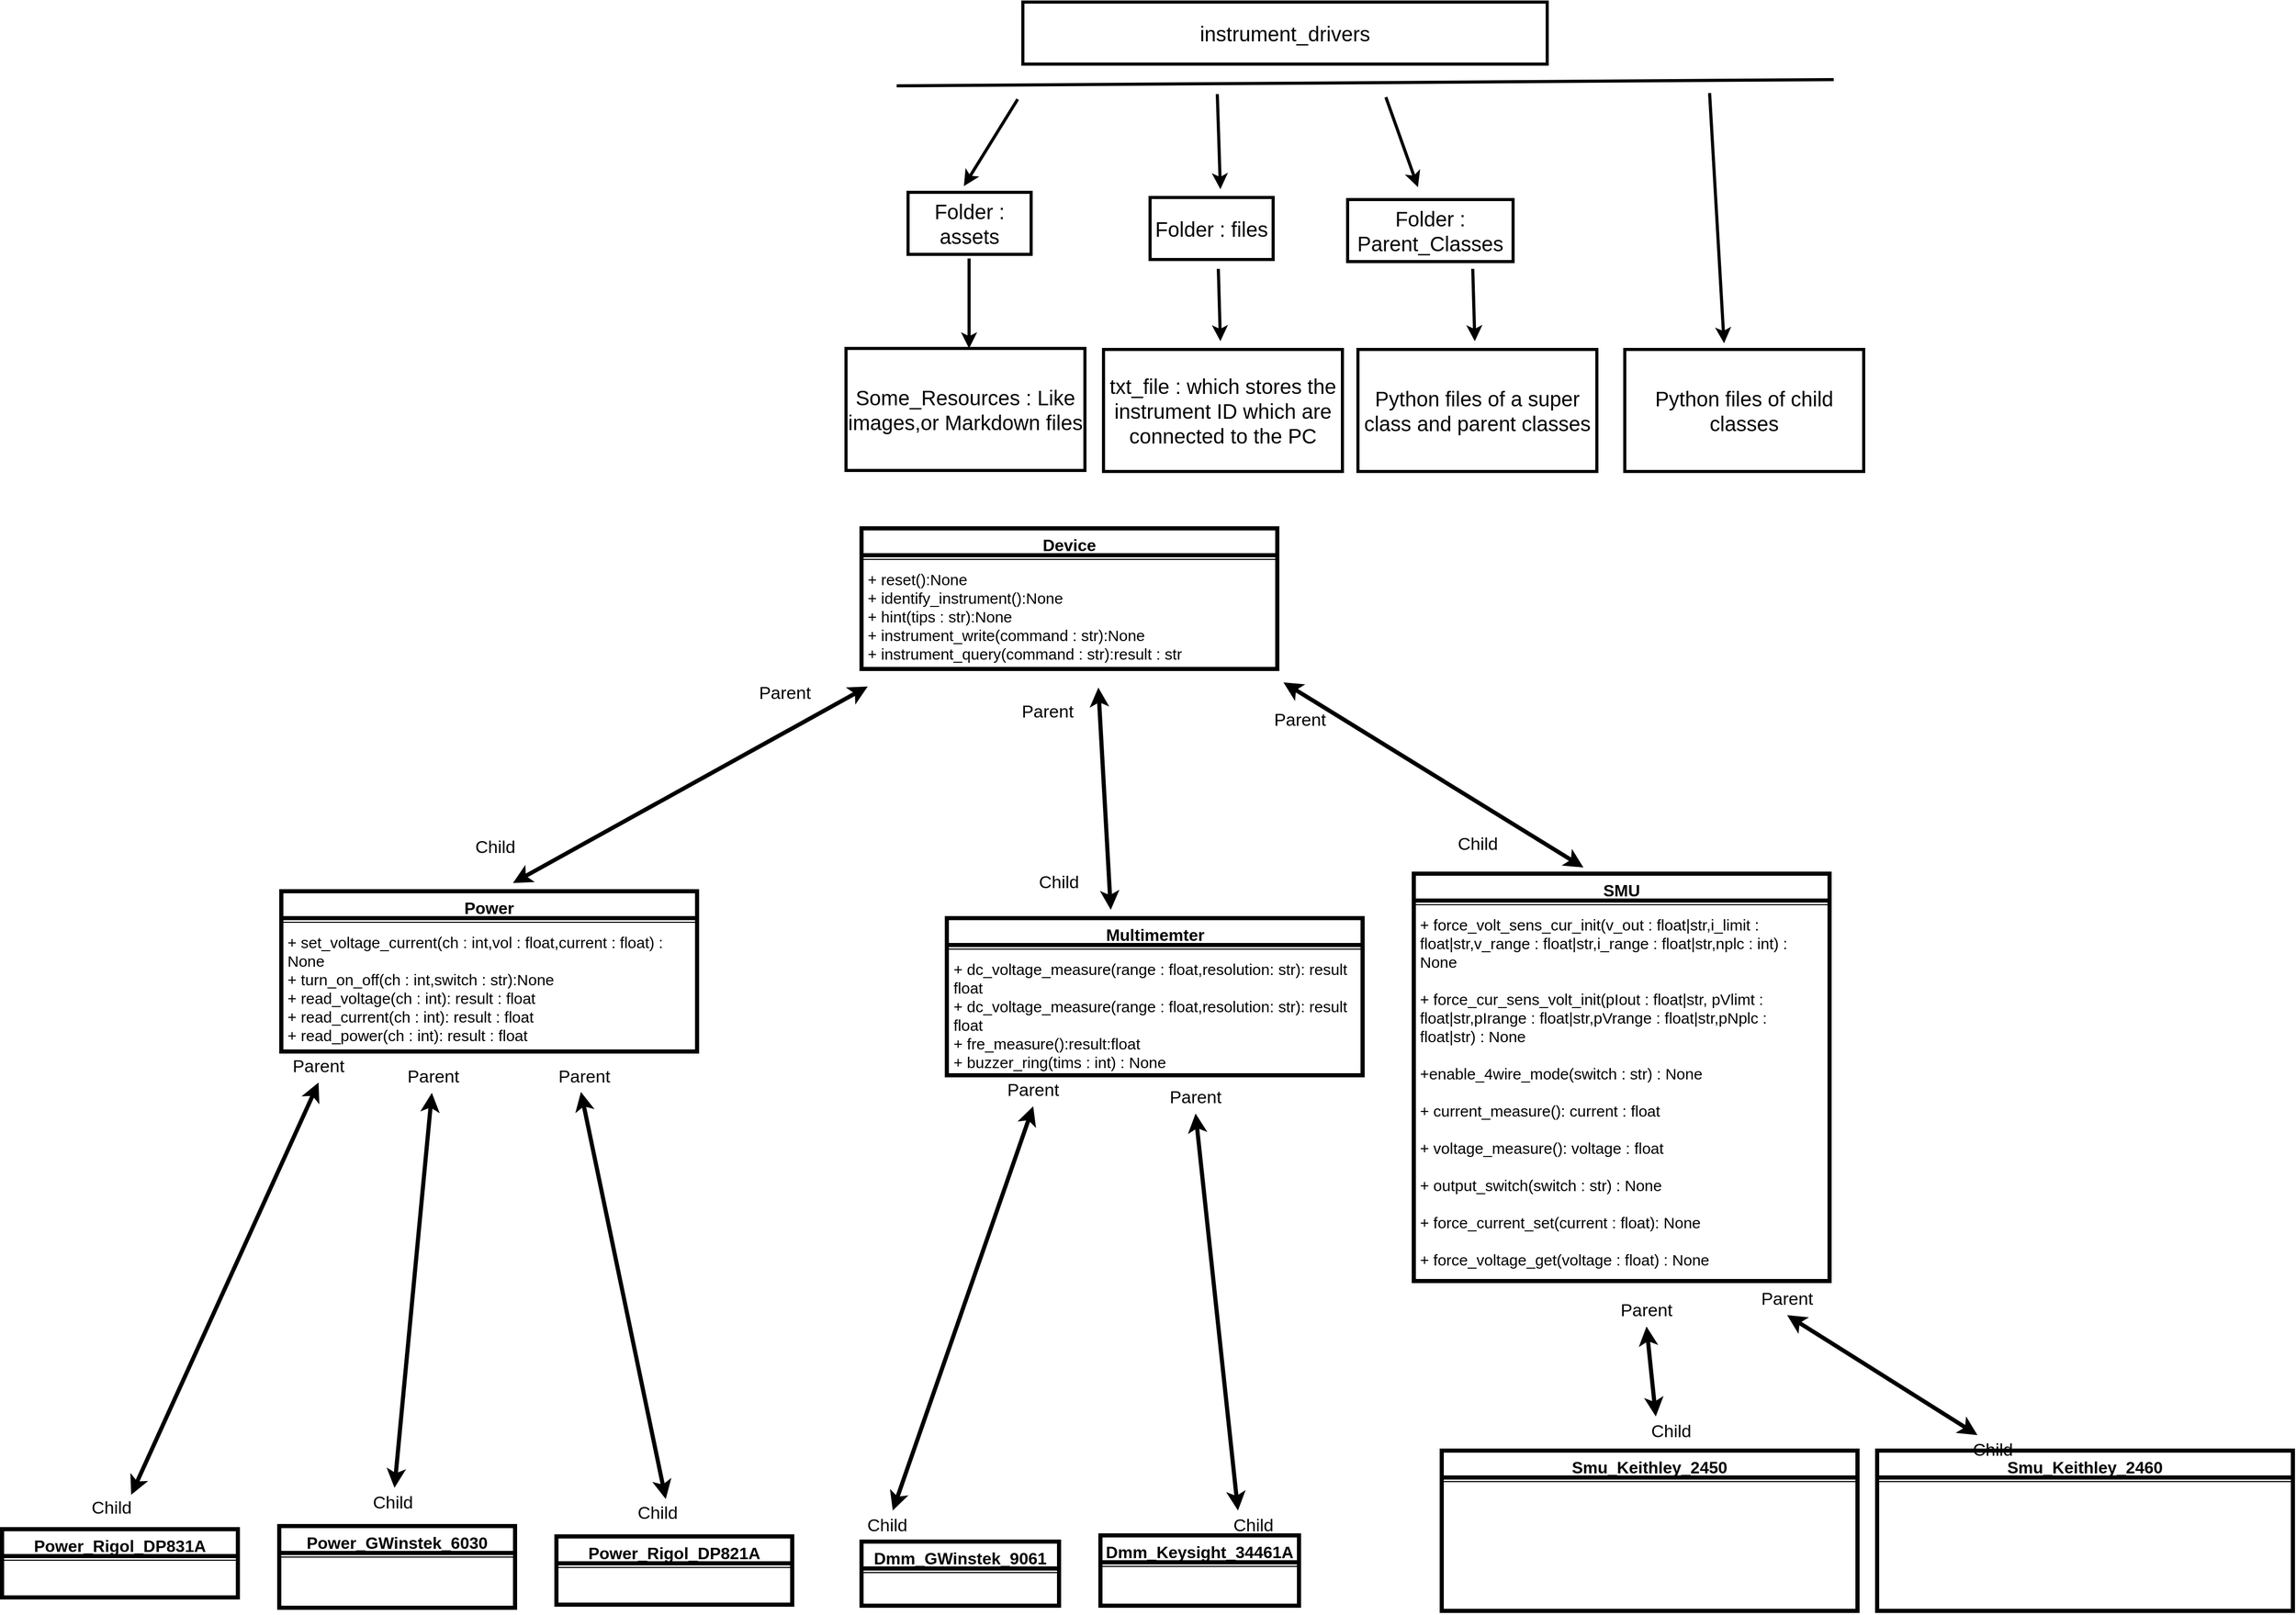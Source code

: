 <mxfile version="26.2.14">
  <diagram name="第 1 页" id="j7guY7xmE5RU9V2KTxUQ">
    <mxGraphModel dx="2550" dy="309" grid="0" gridSize="10" guides="1" tooltips="1" connect="1" arrows="1" fold="1" page="0" pageScale="1" pageWidth="827" pageHeight="1169" math="0" shadow="0">
      <root>
        <mxCell id="0" />
        <mxCell id="1" parent="0" />
        <mxCell id="foVSmTR7K0I8WXHdZ0a5-7" value="" style="endArrow=classic;html=1;rounded=0;strokeWidth=3;" parent="1" edge="1">
          <mxGeometry width="50" height="50" relative="1" as="geometry">
            <mxPoint x="121" y="576" as="sourcePoint" />
            <mxPoint x="69" y="660" as="targetPoint" />
          </mxGeometry>
        </mxCell>
        <mxCell id="foVSmTR7K0I8WXHdZ0a5-8" value="" style="endArrow=none;html=1;rounded=0;strokeWidth=3;" parent="1" edge="1">
          <mxGeometry width="50" height="50" relative="1" as="geometry">
            <mxPoint x="4" y="563" as="sourcePoint" />
            <mxPoint x="910" y="557" as="targetPoint" />
          </mxGeometry>
        </mxCell>
        <mxCell id="foVSmTR7K0I8WXHdZ0a5-10" value="Folder : assets" style="rounded=0;whiteSpace=wrap;html=1;fontSize=20;strokeWidth=3;" parent="1" vertex="1">
          <mxGeometry x="15" y="666" width="119" height="60" as="geometry" />
        </mxCell>
        <mxCell id="foVSmTR7K0I8WXHdZ0a5-11" value="" style="endArrow=classic;html=1;rounded=0;strokeWidth=3;" parent="1" edge="1">
          <mxGeometry width="50" height="50" relative="1" as="geometry">
            <mxPoint x="314" y="571" as="sourcePoint" />
            <mxPoint x="317" y="663" as="targetPoint" />
          </mxGeometry>
        </mxCell>
        <mxCell id="foVSmTR7K0I8WXHdZ0a5-12" value="Folder : files" style="rounded=0;whiteSpace=wrap;html=1;fontSize=20;strokeWidth=3;" parent="1" vertex="1">
          <mxGeometry x="249" y="671" width="119" height="60" as="geometry" />
        </mxCell>
        <mxCell id="foVSmTR7K0I8WXHdZ0a5-13" value="Folder : Parent_Classes" style="rounded=0;whiteSpace=wrap;html=1;fontSize=20;strokeWidth=3;" parent="1" vertex="1">
          <mxGeometry x="440" y="673" width="160" height="60" as="geometry" />
        </mxCell>
        <mxCell id="foVSmTR7K0I8WXHdZ0a5-15" value="" style="endArrow=classic;html=1;rounded=0;strokeWidth=3;" parent="1" edge="1">
          <mxGeometry width="50" height="50" relative="1" as="geometry">
            <mxPoint x="477" y="574" as="sourcePoint" />
            <mxPoint x="508" y="661" as="targetPoint" />
          </mxGeometry>
        </mxCell>
        <mxCell id="foVSmTR7K0I8WXHdZ0a5-18" value="" style="endArrow=classic;html=1;rounded=0;strokeWidth=3;" parent="1" edge="1">
          <mxGeometry width="50" height="50" relative="1" as="geometry">
            <mxPoint x="74" y="730" as="sourcePoint" />
            <mxPoint x="74" y="817" as="targetPoint" />
          </mxGeometry>
        </mxCell>
        <mxCell id="foVSmTR7K0I8WXHdZ0a5-19" value="Some_Resources : Like images,or Markdown files" style="rounded=0;whiteSpace=wrap;html=1;fontSize=20;strokeWidth=3;" parent="1" vertex="1">
          <mxGeometry x="-45" y="817" width="231" height="118" as="geometry" />
        </mxCell>
        <mxCell id="foVSmTR7K0I8WXHdZ0a5-20" value="" style="endArrow=classic;html=1;rounded=0;strokeWidth=3;" parent="1" edge="1">
          <mxGeometry width="50" height="50" relative="1" as="geometry">
            <mxPoint x="315" y="740" as="sourcePoint" />
            <mxPoint x="317" y="810" as="targetPoint" />
          </mxGeometry>
        </mxCell>
        <mxCell id="foVSmTR7K0I8WXHdZ0a5-21" value="txt_file : which stores the instrument ID which are connected to the PC" style="rounded=0;whiteSpace=wrap;html=1;fontSize=20;strokeWidth=3;" parent="1" vertex="1">
          <mxGeometry x="204" y="818" width="231" height="118" as="geometry" />
        </mxCell>
        <mxCell id="foVSmTR7K0I8WXHdZ0a5-22" value="" style="endArrow=classic;html=1;rounded=0;strokeWidth=3;" parent="1" edge="1">
          <mxGeometry width="50" height="50" relative="1" as="geometry">
            <mxPoint x="561" y="740" as="sourcePoint" />
            <mxPoint x="563" y="810" as="targetPoint" />
          </mxGeometry>
        </mxCell>
        <mxCell id="foVSmTR7K0I8WXHdZ0a5-23" value="Python files of a super class and parent classes" style="rounded=0;whiteSpace=wrap;html=1;fontSize=20;strokeWidth=3;" parent="1" vertex="1">
          <mxGeometry x="450" y="818" width="231" height="118" as="geometry" />
        </mxCell>
        <mxCell id="foVSmTR7K0I8WXHdZ0a5-25" value="" style="endArrow=classic;html=1;rounded=0;strokeWidth=3;" parent="1" edge="1">
          <mxGeometry width="50" height="50" relative="1" as="geometry">
            <mxPoint x="790" y="570" as="sourcePoint" />
            <mxPoint x="804" y="812" as="targetPoint" />
          </mxGeometry>
        </mxCell>
        <mxCell id="foVSmTR7K0I8WXHdZ0a5-26" value="Python files of child classes" style="rounded=0;whiteSpace=wrap;html=1;fontSize=20;strokeWidth=3;" parent="1" vertex="1">
          <mxGeometry x="708" y="818" width="231" height="118" as="geometry" />
        </mxCell>
        <mxCell id="foVSmTR7K0I8WXHdZ0a5-27" value="&lt;span style=&quot;font-size: 20px;&quot;&gt;instrument_drivers&lt;/span&gt;" style="rounded=0;whiteSpace=wrap;html=1;strokeWidth=3;" parent="1" vertex="1">
          <mxGeometry x="126" y="482" width="507" height="60" as="geometry" />
        </mxCell>
        <mxCell id="foVSmTR7K0I8WXHdZ0a5-28" value="Device" style="swimlane;fontStyle=1;align=center;verticalAlign=top;childLayout=stackLayout;horizontal=1;startSize=26;horizontalStack=0;resizeParent=1;resizeParentMax=0;resizeLast=0;collapsible=1;marginBottom=0;whiteSpace=wrap;html=1;strokeWidth=4;fontSize=16;" parent="1" vertex="1">
          <mxGeometry x="-30" y="991" width="402" height="136" as="geometry" />
        </mxCell>
        <mxCell id="foVSmTR7K0I8WXHdZ0a5-30" value="" style="line;strokeWidth=1;fillColor=none;align=left;verticalAlign=middle;spacingTop=-1;spacingLeft=3;spacingRight=3;rotatable=0;labelPosition=right;points=[];portConstraint=eastwest;strokeColor=inherit;" parent="foVSmTR7K0I8WXHdZ0a5-28" vertex="1">
          <mxGeometry y="26" width="402" height="8" as="geometry" />
        </mxCell>
        <mxCell id="foVSmTR7K0I8WXHdZ0a5-31" value="&lt;span style=&quot;font-size: 15px;&quot;&gt;+ reset():None&lt;/span&gt;&lt;div&gt;&lt;span style=&quot;font-size: 15px;&quot;&gt;+ identify_instrument():None&lt;/span&gt;&lt;/div&gt;&lt;div&gt;&lt;span style=&quot;font-size: 15px;&quot;&gt;+ hint(tips : str):None&lt;/span&gt;&lt;/div&gt;&lt;div&gt;&lt;span style=&quot;font-size: 15px;&quot;&gt;+ instrument_write(command : str):None&lt;/span&gt;&lt;/div&gt;&lt;div&gt;&lt;span style=&quot;font-size: 15px;&quot;&gt;+ instrument_query(command : str):result : str&lt;/span&gt;&lt;/div&gt;&lt;div&gt;&lt;span style=&quot;font-size: 15px;&quot;&gt;&lt;br&gt;&lt;/span&gt;&lt;/div&gt;" style="text;strokeColor=none;fillColor=none;align=left;verticalAlign=top;spacingLeft=4;spacingRight=4;overflow=hidden;rotatable=0;points=[[0,0.5],[1,0.5]];portConstraint=eastwest;whiteSpace=wrap;html=1;" parent="foVSmTR7K0I8WXHdZ0a5-28" vertex="1">
          <mxGeometry y="34" width="402" height="102" as="geometry" />
        </mxCell>
        <mxCell id="foVSmTR7K0I8WXHdZ0a5-40" value="Multimemter" style="swimlane;fontStyle=1;align=center;verticalAlign=top;childLayout=stackLayout;horizontal=1;startSize=26;horizontalStack=0;resizeParent=1;resizeParentMax=0;resizeLast=0;collapsible=1;marginBottom=0;whiteSpace=wrap;html=1;strokeWidth=4;fontSize=16;" parent="1" vertex="1">
          <mxGeometry x="52.5" y="1368" width="402" height="152" as="geometry">
            <mxRectangle x="52.5" y="1368" width="134" height="31" as="alternateBounds" />
          </mxGeometry>
        </mxCell>
        <mxCell id="foVSmTR7K0I8WXHdZ0a5-41" value="" style="line;strokeWidth=1;fillColor=none;align=left;verticalAlign=middle;spacingTop=-1;spacingLeft=3;spacingRight=3;rotatable=0;labelPosition=right;points=[];portConstraint=eastwest;strokeColor=inherit;" parent="foVSmTR7K0I8WXHdZ0a5-40" vertex="1">
          <mxGeometry y="26" width="402" height="8" as="geometry" />
        </mxCell>
        <mxCell id="foVSmTR7K0I8WXHdZ0a5-42" value="&lt;div&gt;&lt;span style=&quot;font-size: 15px;&quot;&gt;+ dc_voltage_measure(range : float,resolution: str): result float&lt;/span&gt;&lt;/div&gt;&lt;div&gt;&lt;span style=&quot;font-size: 15px;&quot;&gt;+ dc_voltage_measure(range : float,resolution: str): result float&lt;/span&gt;&lt;/div&gt;&lt;div&gt;&lt;span style=&quot;font-size: 15px;&quot;&gt;+ fre_measure():result:float&lt;/span&gt;&lt;/div&gt;&lt;div&gt;&lt;span style=&quot;font-size: 15px;&quot;&gt;+ buzzer_ring(tims : int) : None&lt;/span&gt;&lt;/div&gt;" style="text;strokeColor=none;fillColor=none;align=left;verticalAlign=top;spacingLeft=4;spacingRight=4;overflow=hidden;rotatable=0;points=[[0,0.5],[1,0.5]];portConstraint=eastwest;whiteSpace=wrap;html=1;" parent="foVSmTR7K0I8WXHdZ0a5-40" vertex="1">
          <mxGeometry y="34" width="402" height="118" as="geometry" />
        </mxCell>
        <mxCell id="foVSmTR7K0I8WXHdZ0a5-43" value="SMU" style="swimlane;fontStyle=1;align=center;verticalAlign=top;childLayout=stackLayout;horizontal=1;startSize=26;horizontalStack=0;resizeParent=1;resizeParentMax=0;resizeLast=0;collapsible=1;marginBottom=0;whiteSpace=wrap;html=1;strokeWidth=4;fontSize=16;" parent="1" vertex="1">
          <mxGeometry x="504" y="1325" width="402" height="394" as="geometry" />
        </mxCell>
        <mxCell id="foVSmTR7K0I8WXHdZ0a5-44" value="" style="line;strokeWidth=1;fillColor=none;align=left;verticalAlign=middle;spacingTop=-1;spacingLeft=3;spacingRight=3;rotatable=0;labelPosition=right;points=[];portConstraint=eastwest;strokeColor=inherit;" parent="foVSmTR7K0I8WXHdZ0a5-43" vertex="1">
          <mxGeometry y="26" width="402" height="8" as="geometry" />
        </mxCell>
        <mxCell id="foVSmTR7K0I8WXHdZ0a5-45" value="&lt;div&gt;&lt;span style=&quot;font-size: 15px;&quot;&gt;+ force_volt_sens_cur_init(v_out : float|str,i_limit : float|str,v_range : float|str,i_range : float|str,nplc : int) : None&lt;/span&gt;&lt;/div&gt;&lt;div&gt;&lt;span style=&quot;font-size: 15px;&quot;&gt;&lt;br&gt;&lt;/span&gt;&lt;/div&gt;&lt;div&gt;&lt;span style=&quot;font-size: 15px;&quot;&gt;+ force_cur_sens_volt_init(pIout : float|str, pVlimt : float|str,pIrange : float|str,pVrange : float|str,pNplc : float|str) : None&lt;/span&gt;&lt;/div&gt;&lt;div&gt;&lt;span style=&quot;font-size: 15px;&quot;&gt;&lt;br&gt;&lt;/span&gt;&lt;/div&gt;&lt;div&gt;&lt;span style=&quot;font-size: 15px;&quot;&gt;+enable_4wire_mode(switch : str) : None&lt;/span&gt;&lt;/div&gt;&lt;div&gt;&lt;span style=&quot;font-size: 15px;&quot;&gt;&lt;br&gt;&lt;/span&gt;&lt;/div&gt;&lt;div&gt;&lt;span style=&quot;font-size: 15px;&quot;&gt;+ current_measure(): current : float&lt;/span&gt;&lt;/div&gt;&lt;div&gt;&lt;span style=&quot;font-size: 15px;&quot;&gt;&lt;br&gt;&lt;/span&gt;&lt;/div&gt;&lt;div&gt;&lt;span style=&quot;font-size: 15px;&quot;&gt;+ voltage_measure(): voltage : float&lt;/span&gt;&lt;/div&gt;&lt;div&gt;&lt;span style=&quot;font-size: 15px;&quot;&gt;&lt;br&gt;&lt;/span&gt;&lt;/div&gt;&lt;div&gt;&lt;span style=&quot;font-size: 15px;&quot;&gt;+ output_switch(switch : str) : None&lt;/span&gt;&lt;/div&gt;&lt;div&gt;&lt;span style=&quot;font-size: 15px;&quot;&gt;&lt;br&gt;&lt;/span&gt;&lt;/div&gt;&lt;div&gt;&lt;span style=&quot;font-size: 15px;&quot;&gt;+ force_current_set(current : float): None&lt;/span&gt;&lt;/div&gt;&lt;div&gt;&lt;span style=&quot;font-size: 15px;&quot;&gt;&lt;br&gt;&lt;/span&gt;&lt;/div&gt;&lt;div&gt;&lt;span style=&quot;font-size: 15px;&quot;&gt;+ force_voltage_get(voltage : float) : None&lt;/span&gt;&lt;/div&gt;&lt;div&gt;&lt;br&gt;&lt;/div&gt;&lt;div&gt;&lt;br&gt;&lt;/div&gt;" style="text;strokeColor=none;fillColor=none;align=left;verticalAlign=top;spacingLeft=4;spacingRight=4;overflow=hidden;rotatable=0;points=[[0,0.5],[1,0.5]];portConstraint=eastwest;whiteSpace=wrap;html=1;" parent="foVSmTR7K0I8WXHdZ0a5-43" vertex="1">
          <mxGeometry y="34" width="402" height="360" as="geometry" />
        </mxCell>
        <mxCell id="foVSmTR7K0I8WXHdZ0a5-49" value="Power" style="swimlane;fontStyle=1;align=center;verticalAlign=top;childLayout=stackLayout;horizontal=1;startSize=26;horizontalStack=0;resizeParent=1;resizeParentMax=0;resizeLast=0;collapsible=1;marginBottom=0;whiteSpace=wrap;html=1;strokeWidth=4;fontSize=16;" parent="1" vertex="1">
          <mxGeometry x="-591" y="1342" width="402" height="155" as="geometry" />
        </mxCell>
        <mxCell id="foVSmTR7K0I8WXHdZ0a5-50" value="" style="line;strokeWidth=1;fillColor=none;align=left;verticalAlign=middle;spacingTop=-1;spacingLeft=3;spacingRight=3;rotatable=0;labelPosition=right;points=[];portConstraint=eastwest;strokeColor=inherit;" parent="foVSmTR7K0I8WXHdZ0a5-49" vertex="1">
          <mxGeometry y="26" width="402" height="8" as="geometry" />
        </mxCell>
        <mxCell id="foVSmTR7K0I8WXHdZ0a5-51" value="&lt;div&gt;&lt;span style=&quot;font-size: 15px;&quot;&gt;+ set_voltage_current(ch : int,vol : float,current : float) : None&lt;/span&gt;&lt;/div&gt;&lt;div&gt;&lt;span style=&quot;font-size: 15px;&quot;&gt;+ turn_on_off(ch : int,switch : str):None&lt;/span&gt;&lt;/div&gt;&lt;div&gt;&lt;span style=&quot;font-size: 15px;&quot;&gt;+ read_voltage(ch : int): result : float&lt;/span&gt;&lt;/div&gt;&lt;div&gt;&lt;span style=&quot;font-size: 15px;&quot;&gt;+ read_current(ch : int): result : float&lt;/span&gt;&lt;span style=&quot;font-size: 15px;&quot;&gt;&lt;/span&gt;&lt;/div&gt;&lt;div&gt;&lt;span style=&quot;font-size: 15px;&quot;&gt;+ read_power(ch : int): result : float&lt;/span&gt;&lt;span style=&quot;font-size: 15px;&quot;&gt;&lt;/span&gt;&lt;/div&gt;" style="text;strokeColor=none;fillColor=none;align=left;verticalAlign=top;spacingLeft=4;spacingRight=4;overflow=hidden;rotatable=0;points=[[0,0.5],[1,0.5]];portConstraint=eastwest;whiteSpace=wrap;html=1;" parent="foVSmTR7K0I8WXHdZ0a5-49" vertex="1">
          <mxGeometry y="34" width="402" height="121" as="geometry" />
        </mxCell>
        <mxCell id="foVSmTR7K0I8WXHdZ0a5-65" value="Dmm_GWinstek_9061" style="swimlane;fontStyle=1;align=center;verticalAlign=top;childLayout=stackLayout;horizontal=1;startSize=26;horizontalStack=0;resizeParent=1;resizeParentMax=0;resizeLast=0;collapsible=1;marginBottom=0;whiteSpace=wrap;html=1;strokeWidth=4;fontSize=16;" parent="1" vertex="1">
          <mxGeometry x="-30" y="1971" width="191" height="62" as="geometry" />
        </mxCell>
        <mxCell id="foVSmTR7K0I8WXHdZ0a5-66" value="" style="line;strokeWidth=1;fillColor=none;align=left;verticalAlign=middle;spacingTop=-1;spacingLeft=3;spacingRight=3;rotatable=0;labelPosition=right;points=[];portConstraint=eastwest;strokeColor=inherit;" parent="foVSmTR7K0I8WXHdZ0a5-65" vertex="1">
          <mxGeometry y="26" width="191" height="8" as="geometry" />
        </mxCell>
        <mxCell id="foVSmTR7K0I8WXHdZ0a5-67" value="&lt;div&gt;&lt;br&gt;&lt;/div&gt;" style="text;strokeColor=none;fillColor=none;align=left;verticalAlign=top;spacingLeft=4;spacingRight=4;overflow=hidden;rotatable=0;points=[[0,0.5],[1,0.5]];portConstraint=eastwest;whiteSpace=wrap;html=1;" parent="foVSmTR7K0I8WXHdZ0a5-65" vertex="1">
          <mxGeometry y="34" width="191" height="28" as="geometry" />
        </mxCell>
        <mxCell id="foVSmTR7K0I8WXHdZ0a5-71" value="" style="endArrow=classic;startArrow=classic;html=1;rounded=0;strokeWidth=4;exitX=0.814;exitY=0.058;exitDx=0;exitDy=0;exitPerimeter=0;entryX=0.5;entryY=1;entryDx=0;entryDy=0;" parent="1" edge="1" target="foVSmTR7K0I8WXHdZ0a5-72" source="foVSmTR7K0I8WXHdZ0a5-73">
          <mxGeometry width="50" height="50" relative="1" as="geometry">
            <mxPoint x="-724" y="1949" as="sourcePoint" />
            <mxPoint x="-567.02" y="1699.75" as="targetPoint" />
          </mxGeometry>
        </mxCell>
        <mxCell id="foVSmTR7K0I8WXHdZ0a5-72" value="Parent" style="text;html=1;align=center;verticalAlign=middle;whiteSpace=wrap;rounded=0;fontSize=17;" parent="1" vertex="1">
          <mxGeometry x="-585" y="1497" width="60" height="30" as="geometry" />
        </mxCell>
        <mxCell id="foVSmTR7K0I8WXHdZ0a5-73" value="Child" style="text;html=1;align=center;verticalAlign=middle;whiteSpace=wrap;rounded=0;fontSize=17;" parent="1" vertex="1">
          <mxGeometry x="-785" y="1924" width="60" height="30" as="geometry" />
        </mxCell>
        <mxCell id="foVSmTR7K0I8WXHdZ0a5-74" value="" style="endArrow=classic;startArrow=classic;html=1;rounded=0;strokeWidth=4;" parent="1" edge="1">
          <mxGeometry width="50" height="50" relative="1" as="geometry">
            <mxPoint x="211" y="1360" as="sourcePoint" />
            <mxPoint x="199" y="1145" as="targetPoint" />
          </mxGeometry>
        </mxCell>
        <mxCell id="foVSmTR7K0I8WXHdZ0a5-75" value="Parent" style="text;html=1;align=center;verticalAlign=middle;whiteSpace=wrap;rounded=0;fontSize=17;" parent="1" vertex="1">
          <mxGeometry x="120" y="1154" width="60" height="30" as="geometry" />
        </mxCell>
        <mxCell id="foVSmTR7K0I8WXHdZ0a5-76" value="Child" style="text;html=1;align=center;verticalAlign=middle;whiteSpace=wrap;rounded=0;fontSize=17;" parent="1" vertex="1">
          <mxGeometry x="131" y="1319" width="60" height="30" as="geometry" />
        </mxCell>
        <mxCell id="foVSmTR7K0I8WXHdZ0a5-77" value="" style="endArrow=classic;startArrow=classic;html=1;rounded=0;strokeWidth=4;" parent="1" edge="1">
          <mxGeometry width="50" height="50" relative="1" as="geometry">
            <mxPoint x="668" y="1319" as="sourcePoint" />
            <mxPoint x="378" y="1140" as="targetPoint" />
          </mxGeometry>
        </mxCell>
        <mxCell id="foVSmTR7K0I8WXHdZ0a5-78" value="Parent" style="text;html=1;align=center;verticalAlign=middle;whiteSpace=wrap;rounded=0;fontSize=17;" parent="1" vertex="1">
          <mxGeometry x="364" y="1162" width="60" height="30" as="geometry" />
        </mxCell>
        <mxCell id="foVSmTR7K0I8WXHdZ0a5-79" value="Child" style="text;html=1;align=center;verticalAlign=middle;whiteSpace=wrap;rounded=0;fontSize=17;" parent="1" vertex="1">
          <mxGeometry x="535.5" y="1282" width="60" height="30" as="geometry" />
        </mxCell>
        <mxCell id="foVSmTR7K0I8WXHdZ0a5-85" value="&lt;br&gt;&lt;div&gt;&lt;br&gt;&lt;/div&gt;&lt;div&gt;&lt;br&gt;&lt;/div&gt;&lt;div&gt;&lt;br&gt;&lt;/div&gt;" style="text;strokeColor=none;fillColor=none;align=left;verticalAlign=top;spacingLeft=4;spacingRight=4;overflow=hidden;rotatable=0;points=[[0,0.5],[1,0.5]];portConstraint=eastwest;whiteSpace=wrap;html=1;" parent="1" vertex="1">
          <mxGeometry x="817" y="1866" width="402" height="121" as="geometry" />
        </mxCell>
        <mxCell id="-lNWITNnVNxcYOsqwF6a-1" value="Power_GWinstek_6030" style="swimlane;fontStyle=1;align=center;verticalAlign=top;childLayout=stackLayout;horizontal=1;startSize=26;horizontalStack=0;resizeParent=1;resizeParentMax=0;resizeLast=0;collapsible=1;marginBottom=0;whiteSpace=wrap;html=1;strokeWidth=4;fontSize=16;" vertex="1" parent="1">
          <mxGeometry x="-593" y="1956" width="228" height="79" as="geometry" />
        </mxCell>
        <mxCell id="-lNWITNnVNxcYOsqwF6a-2" value="" style="line;strokeWidth=1;fillColor=none;align=left;verticalAlign=middle;spacingTop=-1;spacingLeft=3;spacingRight=3;rotatable=0;labelPosition=right;points=[];portConstraint=eastwest;strokeColor=inherit;" vertex="1" parent="-lNWITNnVNxcYOsqwF6a-1">
          <mxGeometry y="26" width="228" height="8" as="geometry" />
        </mxCell>
        <mxCell id="-lNWITNnVNxcYOsqwF6a-3" value="&lt;br&gt;&lt;div&gt;&lt;br&gt;&lt;/div&gt;&lt;div&gt;&lt;br&gt;&lt;/div&gt;&lt;div&gt;&lt;br&gt;&lt;/div&gt;" style="text;strokeColor=none;fillColor=none;align=left;verticalAlign=top;spacingLeft=4;spacingRight=4;overflow=hidden;rotatable=0;points=[[0,0.5],[1,0.5]];portConstraint=eastwest;whiteSpace=wrap;html=1;" vertex="1" parent="-lNWITNnVNxcYOsqwF6a-1">
          <mxGeometry y="34" width="228" height="45" as="geometry" />
        </mxCell>
        <mxCell id="-lNWITNnVNxcYOsqwF6a-4" value="Dmm_Keysight_34461A" style="swimlane;fontStyle=1;align=center;verticalAlign=top;childLayout=stackLayout;horizontal=1;startSize=26;horizontalStack=0;resizeParent=1;resizeParentMax=0;resizeLast=0;collapsible=1;marginBottom=0;whiteSpace=wrap;html=1;strokeWidth=4;fontSize=16;" vertex="1" parent="1">
          <mxGeometry x="201" y="1965" width="192" height="68" as="geometry" />
        </mxCell>
        <mxCell id="-lNWITNnVNxcYOsqwF6a-5" value="" style="line;strokeWidth=1;fillColor=none;align=left;verticalAlign=middle;spacingTop=-1;spacingLeft=3;spacingRight=3;rotatable=0;labelPosition=right;points=[];portConstraint=eastwest;strokeColor=inherit;" vertex="1" parent="-lNWITNnVNxcYOsqwF6a-4">
          <mxGeometry y="26" width="192" height="8" as="geometry" />
        </mxCell>
        <mxCell id="-lNWITNnVNxcYOsqwF6a-6" value="&lt;div&gt;&lt;br&gt;&lt;/div&gt;" style="text;strokeColor=none;fillColor=none;align=left;verticalAlign=top;spacingLeft=4;spacingRight=4;overflow=hidden;rotatable=0;points=[[0,0.5],[1,0.5]];portConstraint=eastwest;whiteSpace=wrap;html=1;" vertex="1" parent="-lNWITNnVNxcYOsqwF6a-4">
          <mxGeometry y="34" width="192" height="34" as="geometry" />
        </mxCell>
        <mxCell id="-lNWITNnVNxcYOsqwF6a-7" value="Power_Rigol_DP831A" style="swimlane;fontStyle=1;align=center;verticalAlign=top;childLayout=stackLayout;horizontal=1;startSize=26;horizontalStack=0;resizeParent=1;resizeParentMax=0;resizeLast=0;collapsible=1;marginBottom=0;whiteSpace=wrap;html=1;strokeWidth=4;fontSize=16;" vertex="1" parent="1">
          <mxGeometry x="-861" y="1959" width="228" height="66" as="geometry" />
        </mxCell>
        <mxCell id="-lNWITNnVNxcYOsqwF6a-8" value="" style="line;strokeWidth=1;fillColor=none;align=left;verticalAlign=middle;spacingTop=-1;spacingLeft=3;spacingRight=3;rotatable=0;labelPosition=right;points=[];portConstraint=eastwest;strokeColor=inherit;" vertex="1" parent="-lNWITNnVNxcYOsqwF6a-7">
          <mxGeometry y="26" width="228" height="8" as="geometry" />
        </mxCell>
        <mxCell id="-lNWITNnVNxcYOsqwF6a-9" value="&lt;br&gt;&lt;div&gt;&lt;br&gt;&lt;/div&gt;&lt;div&gt;&lt;br&gt;&lt;/div&gt;&lt;div&gt;&lt;br&gt;&lt;/div&gt;" style="text;strokeColor=none;fillColor=none;align=left;verticalAlign=top;spacingLeft=4;spacingRight=4;overflow=hidden;rotatable=0;points=[[0,0.5],[1,0.5]];portConstraint=eastwest;whiteSpace=wrap;html=1;" vertex="1" parent="-lNWITNnVNxcYOsqwF6a-7">
          <mxGeometry y="34" width="228" height="32" as="geometry" />
        </mxCell>
        <mxCell id="-lNWITNnVNxcYOsqwF6a-13" value="Smu_Keithley_2460" style="swimlane;fontStyle=1;align=center;verticalAlign=top;childLayout=stackLayout;horizontal=1;startSize=26;horizontalStack=0;resizeParent=1;resizeParentMax=0;resizeLast=0;collapsible=1;marginBottom=0;whiteSpace=wrap;html=1;strokeWidth=4;fontSize=16;" vertex="1" parent="1">
          <mxGeometry x="952" y="1883" width="402" height="155" as="geometry" />
        </mxCell>
        <mxCell id="-lNWITNnVNxcYOsqwF6a-14" value="" style="line;strokeWidth=1;fillColor=none;align=left;verticalAlign=middle;spacingTop=-1;spacingLeft=3;spacingRight=3;rotatable=0;labelPosition=right;points=[];portConstraint=eastwest;strokeColor=inherit;" vertex="1" parent="-lNWITNnVNxcYOsqwF6a-13">
          <mxGeometry y="26" width="402" height="8" as="geometry" />
        </mxCell>
        <mxCell id="-lNWITNnVNxcYOsqwF6a-15" value="&lt;br&gt;&lt;div&gt;&lt;br&gt;&lt;/div&gt;&lt;div&gt;&lt;br&gt;&lt;/div&gt;&lt;div&gt;&lt;br&gt;&lt;/div&gt;" style="text;strokeColor=none;fillColor=none;align=left;verticalAlign=top;spacingLeft=4;spacingRight=4;overflow=hidden;rotatable=0;points=[[0,0.5],[1,0.5]];portConstraint=eastwest;whiteSpace=wrap;html=1;" vertex="1" parent="-lNWITNnVNxcYOsqwF6a-13">
          <mxGeometry y="34" width="402" height="121" as="geometry" />
        </mxCell>
        <mxCell id="-lNWITNnVNxcYOsqwF6a-18" value="Power_Rigol_DP821A" style="swimlane;fontStyle=1;align=center;verticalAlign=top;childLayout=stackLayout;horizontal=1;startSize=26;horizontalStack=0;resizeParent=1;resizeParentMax=0;resizeLast=0;collapsible=1;marginBottom=0;whiteSpace=wrap;html=1;strokeWidth=4;fontSize=16;" vertex="1" parent="1">
          <mxGeometry x="-325" y="1966" width="228" height="66" as="geometry" />
        </mxCell>
        <mxCell id="-lNWITNnVNxcYOsqwF6a-19" value="" style="line;strokeWidth=1;fillColor=none;align=left;verticalAlign=middle;spacingTop=-1;spacingLeft=3;spacingRight=3;rotatable=0;labelPosition=right;points=[];portConstraint=eastwest;strokeColor=inherit;" vertex="1" parent="-lNWITNnVNxcYOsqwF6a-18">
          <mxGeometry y="26" width="228" height="8" as="geometry" />
        </mxCell>
        <mxCell id="-lNWITNnVNxcYOsqwF6a-20" value="&lt;br&gt;&lt;div&gt;&lt;br&gt;&lt;/div&gt;&lt;div&gt;&lt;br&gt;&lt;/div&gt;&lt;div&gt;&lt;br&gt;&lt;/div&gt;" style="text;strokeColor=none;fillColor=none;align=left;verticalAlign=top;spacingLeft=4;spacingRight=4;overflow=hidden;rotatable=0;points=[[0,0.5],[1,0.5]];portConstraint=eastwest;whiteSpace=wrap;html=1;" vertex="1" parent="-lNWITNnVNxcYOsqwF6a-18">
          <mxGeometry y="34" width="228" height="32" as="geometry" />
        </mxCell>
        <mxCell id="-lNWITNnVNxcYOsqwF6a-21" value="" style="endArrow=classic;startArrow=classic;html=1;rounded=0;strokeWidth=4;" edge="1" parent="1" source="-lNWITNnVNxcYOsqwF6a-23" target="-lNWITNnVNxcYOsqwF6a-22">
          <mxGeometry width="50" height="50" relative="1" as="geometry">
            <mxPoint x="-540" y="1953" as="sourcePoint" />
            <mxPoint x="-414" y="1807" as="targetPoint" />
          </mxGeometry>
        </mxCell>
        <mxCell id="-lNWITNnVNxcYOsqwF6a-22" value="Parent" style="text;html=1;align=center;verticalAlign=middle;whiteSpace=wrap;rounded=0;fontSize=17;" vertex="1" parent="1">
          <mxGeometry x="-474" y="1507" width="60" height="30" as="geometry" />
        </mxCell>
        <mxCell id="-lNWITNnVNxcYOsqwF6a-23" value="Child" style="text;html=1;align=center;verticalAlign=middle;whiteSpace=wrap;rounded=0;fontSize=17;" vertex="1" parent="1">
          <mxGeometry x="-513" y="1919" width="60" height="30" as="geometry" />
        </mxCell>
        <mxCell id="-lNWITNnVNxcYOsqwF6a-24" value="Child" style="text;html=1;align=center;verticalAlign=middle;whiteSpace=wrap;rounded=0;fontSize=17;" vertex="1" parent="1">
          <mxGeometry x="-257" y="1929" width="60" height="30" as="geometry" />
        </mxCell>
        <mxCell id="-lNWITNnVNxcYOsqwF6a-25" value="Parent" style="text;html=1;align=center;verticalAlign=middle;whiteSpace=wrap;rounded=0;fontSize=17;" vertex="1" parent="1">
          <mxGeometry x="-328" y="1507" width="60" height="30" as="geometry" />
        </mxCell>
        <mxCell id="-lNWITNnVNxcYOsqwF6a-26" value="" style="endArrow=classic;startArrow=classic;html=1;rounded=0;strokeWidth=4;entryX=0.445;entryY=0.97;entryDx=0;entryDy=0;entryPerimeter=0;exitX=0.629;exitY=0.028;exitDx=0;exitDy=0;exitPerimeter=0;" edge="1" parent="1" source="-lNWITNnVNxcYOsqwF6a-24" target="-lNWITNnVNxcYOsqwF6a-25">
          <mxGeometry width="50" height="50" relative="1" as="geometry">
            <mxPoint x="-239" y="1966" as="sourcePoint" />
            <mxPoint x="-266" y="1807" as="targetPoint" />
          </mxGeometry>
        </mxCell>
        <mxCell id="-lNWITNnVNxcYOsqwF6a-27" value="Child" style="text;html=1;align=center;verticalAlign=middle;whiteSpace=wrap;rounded=0;fontSize=17;" vertex="1" parent="1">
          <mxGeometry x="-414" y="1285" width="60" height="30" as="geometry" />
        </mxCell>
        <mxCell id="-lNWITNnVNxcYOsqwF6a-28" value="Parent" style="text;html=1;align=center;verticalAlign=middle;whiteSpace=wrap;rounded=0;fontSize=17;" vertex="1" parent="1">
          <mxGeometry x="-134" y="1136" width="60" height="30" as="geometry" />
        </mxCell>
        <mxCell id="-lNWITNnVNxcYOsqwF6a-29" value="" style="endArrow=classic;startArrow=classic;html=1;rounded=0;strokeWidth=4;" edge="1" parent="1">
          <mxGeometry width="50" height="50" relative="1" as="geometry">
            <mxPoint x="-367" y="1334" as="sourcePoint" />
            <mxPoint x="-24" y="1144" as="targetPoint" />
          </mxGeometry>
        </mxCell>
        <mxCell id="-lNWITNnVNxcYOsqwF6a-33" value="" style="endArrow=classic;startArrow=classic;html=1;rounded=0;strokeWidth=4;entryX=0.5;entryY=1;entryDx=0;entryDy=0;" edge="1" parent="1" source="-lNWITNnVNxcYOsqwF6a-35" target="-lNWITNnVNxcYOsqwF6a-34">
          <mxGeometry width="50" height="50" relative="1" as="geometry">
            <mxPoint x="80" y="2003" as="sourcePoint" />
            <mxPoint x="71" y="1870" as="targetPoint" />
          </mxGeometry>
        </mxCell>
        <mxCell id="-lNWITNnVNxcYOsqwF6a-34" value="Parent" style="text;html=1;align=center;verticalAlign=middle;whiteSpace=wrap;rounded=0;fontSize=17;" vertex="1" parent="1">
          <mxGeometry x="106" y="1520" width="60" height="30" as="geometry" />
        </mxCell>
        <mxCell id="-lNWITNnVNxcYOsqwF6a-35" value="Child" style="text;html=1;align=center;verticalAlign=middle;whiteSpace=wrap;rounded=0;fontSize=17;" vertex="1" parent="1">
          <mxGeometry x="-35" y="1941" width="60" height="30" as="geometry" />
        </mxCell>
        <mxCell id="-lNWITNnVNxcYOsqwF6a-36" value="" style="endArrow=classic;startArrow=classic;html=1;rounded=0;strokeWidth=4;exitX=0.25;exitY=0;exitDx=0;exitDy=0;entryX=0.5;entryY=1;entryDx=0;entryDy=0;" edge="1" parent="1" source="-lNWITNnVNxcYOsqwF6a-38" target="-lNWITNnVNxcYOsqwF6a-37">
          <mxGeometry width="50" height="50" relative="1" as="geometry">
            <mxPoint x="354" y="2020" as="sourcePoint" />
            <mxPoint x="345" y="1887" as="targetPoint" />
          </mxGeometry>
        </mxCell>
        <mxCell id="-lNWITNnVNxcYOsqwF6a-37" value="Parent" style="text;html=1;align=center;verticalAlign=middle;whiteSpace=wrap;rounded=0;fontSize=17;" vertex="1" parent="1">
          <mxGeometry x="263" y="1527" width="60" height="30" as="geometry" />
        </mxCell>
        <mxCell id="-lNWITNnVNxcYOsqwF6a-38" value="Child" style="text;html=1;align=center;verticalAlign=middle;whiteSpace=wrap;rounded=0;fontSize=17;" vertex="1" parent="1">
          <mxGeometry x="319" y="1941" width="60" height="30" as="geometry" />
        </mxCell>
        <mxCell id="-lNWITNnVNxcYOsqwF6a-12" value="&lt;br&gt;&lt;div&gt;&lt;br&gt;&lt;/div&gt;&lt;div&gt;&lt;br&gt;&lt;/div&gt;&lt;div&gt;&lt;br&gt;&lt;/div&gt;" style="text;strokeColor=none;fillColor=none;align=left;verticalAlign=top;spacingLeft=4;spacingRight=4;overflow=hidden;rotatable=0;points=[[0,0.5],[1,0.5]];portConstraint=eastwest;whiteSpace=wrap;html=1;" vertex="1" parent="1">
          <mxGeometry x="645" y="1844" width="402" height="121" as="geometry" />
        </mxCell>
        <mxCell id="-lNWITNnVNxcYOsqwF6a-41" value="Smu_Keithley_2450" style="swimlane;fontStyle=1;align=center;verticalAlign=top;childLayout=stackLayout;horizontal=1;startSize=26;horizontalStack=0;resizeParent=1;resizeParentMax=0;resizeLast=0;collapsible=1;marginBottom=0;whiteSpace=wrap;html=1;strokeWidth=4;fontSize=16;" vertex="1" parent="1">
          <mxGeometry x="531" y="1883" width="402" height="155" as="geometry" />
        </mxCell>
        <mxCell id="-lNWITNnVNxcYOsqwF6a-42" value="" style="line;strokeWidth=1;fillColor=none;align=left;verticalAlign=middle;spacingTop=-1;spacingLeft=3;spacingRight=3;rotatable=0;labelPosition=right;points=[];portConstraint=eastwest;strokeColor=inherit;" vertex="1" parent="-lNWITNnVNxcYOsqwF6a-41">
          <mxGeometry y="26" width="402" height="8" as="geometry" />
        </mxCell>
        <mxCell id="-lNWITNnVNxcYOsqwF6a-43" value="&lt;br&gt;&lt;div&gt;&lt;br&gt;&lt;/div&gt;&lt;div&gt;&lt;br&gt;&lt;/div&gt;&lt;div&gt;&lt;br&gt;&lt;/div&gt;" style="text;strokeColor=none;fillColor=none;align=left;verticalAlign=top;spacingLeft=4;spacingRight=4;overflow=hidden;rotatable=0;points=[[0,0.5],[1,0.5]];portConstraint=eastwest;whiteSpace=wrap;html=1;" vertex="1" parent="-lNWITNnVNxcYOsqwF6a-41">
          <mxGeometry y="34" width="402" height="121" as="geometry" />
        </mxCell>
        <mxCell id="-lNWITNnVNxcYOsqwF6a-52" value="" style="endArrow=classic;startArrow=classic;html=1;rounded=0;strokeWidth=4;exitX=0.25;exitY=0;exitDx=0;exitDy=0;entryX=0.5;entryY=1;entryDx=0;entryDy=0;" edge="1" parent="1" source="-lNWITNnVNxcYOsqwF6a-54" target="-lNWITNnVNxcYOsqwF6a-53">
          <mxGeometry width="50" height="50" relative="1" as="geometry">
            <mxPoint x="758" y="1929" as="sourcePoint" />
            <mxPoint x="749" y="1796" as="targetPoint" />
          </mxGeometry>
        </mxCell>
        <mxCell id="-lNWITNnVNxcYOsqwF6a-53" value="Parent" style="text;html=1;align=center;verticalAlign=middle;whiteSpace=wrap;rounded=0;fontSize=17;" vertex="1" parent="1">
          <mxGeometry x="699" y="1733" width="60" height="30" as="geometry" />
        </mxCell>
        <mxCell id="-lNWITNnVNxcYOsqwF6a-54" value="Child" style="text;html=1;align=center;verticalAlign=middle;whiteSpace=wrap;rounded=0;fontSize=17;" vertex="1" parent="1">
          <mxGeometry x="723" y="1850" width="60" height="30" as="geometry" />
        </mxCell>
        <mxCell id="-lNWITNnVNxcYOsqwF6a-58" value="" style="endArrow=classic;startArrow=classic;html=1;rounded=0;strokeWidth=4;exitX=0.25;exitY=0;exitDx=0;exitDy=0;entryX=0.5;entryY=1;entryDx=0;entryDy=0;" edge="1" parent="1" source="-lNWITNnVNxcYOsqwF6a-60" target="-lNWITNnVNxcYOsqwF6a-59">
          <mxGeometry width="50" height="50" relative="1" as="geometry">
            <mxPoint x="768" y="1939" as="sourcePoint" />
            <mxPoint x="759" y="1806" as="targetPoint" />
          </mxGeometry>
        </mxCell>
        <mxCell id="-lNWITNnVNxcYOsqwF6a-59" value="Parent" style="text;html=1;align=center;verticalAlign=middle;whiteSpace=wrap;rounded=0;fontSize=17;" vertex="1" parent="1">
          <mxGeometry x="835" y="1722" width="60" height="30" as="geometry" />
        </mxCell>
        <mxCell id="-lNWITNnVNxcYOsqwF6a-60" value="Child" style="text;html=1;align=center;verticalAlign=middle;whiteSpace=wrap;rounded=0;fontSize=17;" vertex="1" parent="1">
          <mxGeometry x="1034" y="1868" width="60" height="30" as="geometry" />
        </mxCell>
      </root>
    </mxGraphModel>
  </diagram>
</mxfile>
